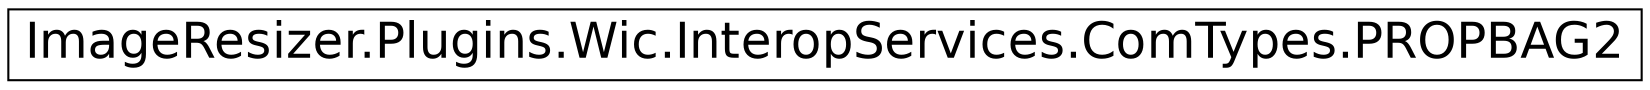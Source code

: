 digraph G
{
  edge [fontname="Helvetica",fontsize="24",labelfontname="Helvetica",labelfontsize="24"];
  node [fontname="Helvetica",fontsize="24",shape=record];
  rankdir="LR";
  Node1 [label="ImageResizer.Plugins.Wic.InteropServices.ComTypes.PROPBAG2",height=0.2,width=0.4,color="black", fillcolor="white", style="filled",URL="$struct_image_resizer_1_1_plugins_1_1_wic_1_1_interop_services_1_1_com_types_1_1_p_r_o_p_b_a_g2.html"];
}
